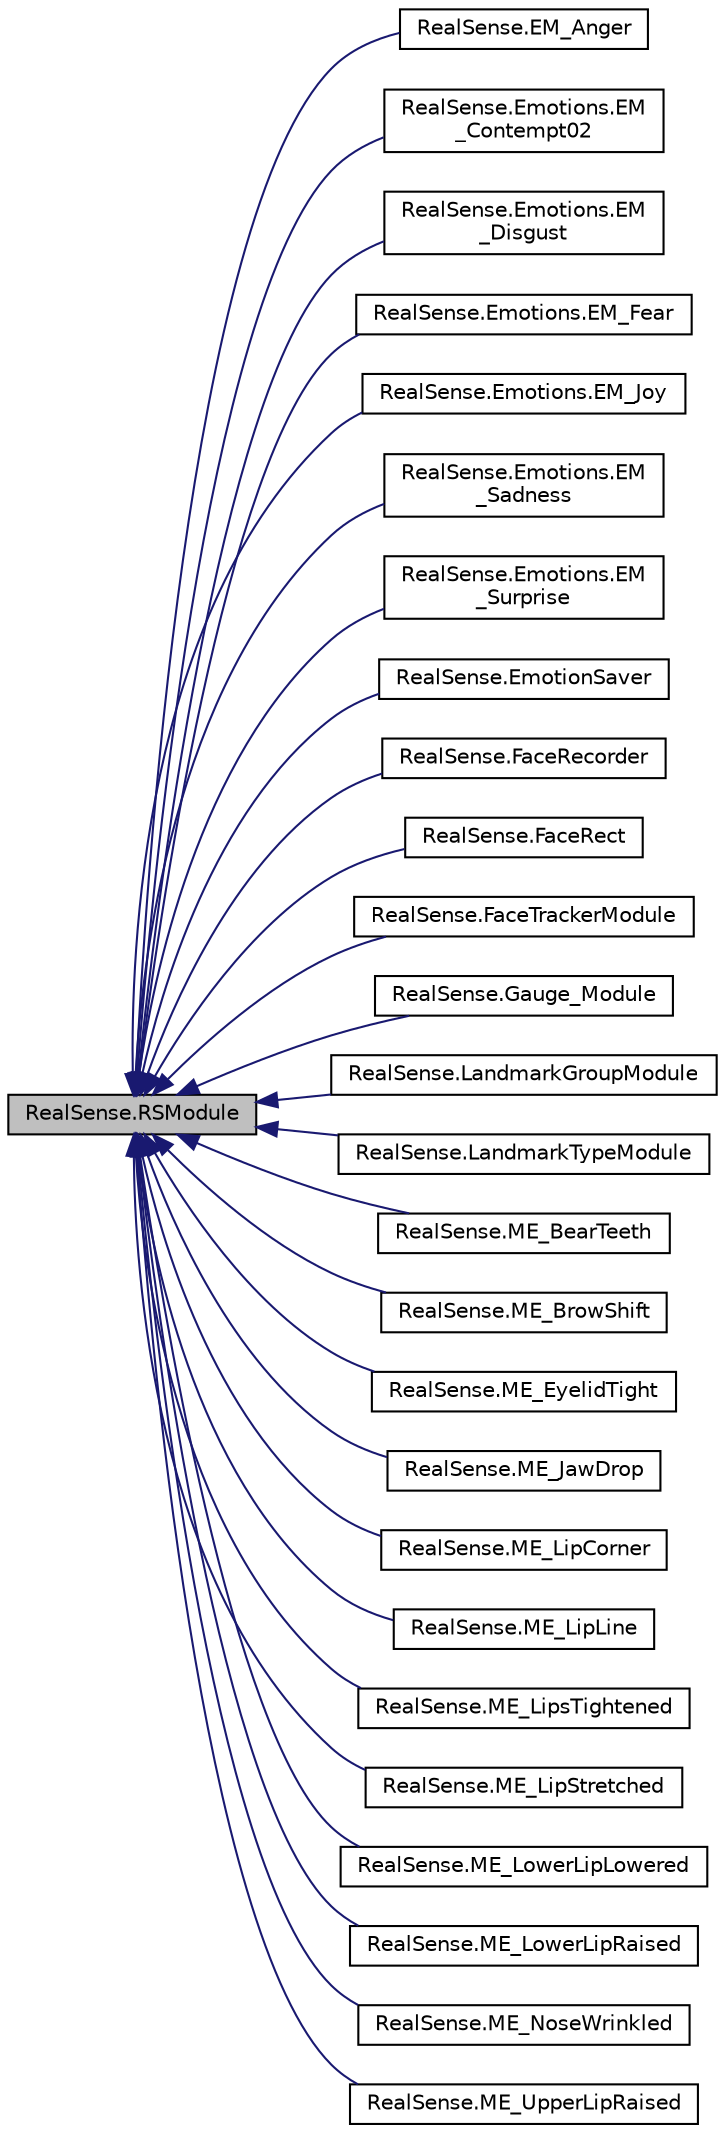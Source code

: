 digraph "RealSense.RSModule"
{
  edge [fontname="Helvetica",fontsize="10",labelfontname="Helvetica",labelfontsize="10"];
  node [fontname="Helvetica",fontsize="10",shape=record];
  rankdir="LR";
  Node0 [label="RealSense.RSModule",height=0.2,width=0.4,color="black", fillcolor="grey75", style="filled", fontcolor="black"];
  Node0 -> Node1 [dir="back",color="midnightblue",fontsize="10",style="solid"];
  Node1 [label="RealSense.EM_Anger",height=0.2,width=0.4,color="black", fillcolor="white", style="filled",URL="$class_real_sense_1_1_e_m___anger.html"];
  Node0 -> Node2 [dir="back",color="midnightblue",fontsize="10",style="solid"];
  Node2 [label="RealSense.Emotions.EM\l_Contempt02",height=0.2,width=0.4,color="black", fillcolor="white", style="filled",URL="$class_real_sense_1_1_emotions_1_1_e_m___contempt02.html"];
  Node0 -> Node3 [dir="back",color="midnightblue",fontsize="10",style="solid"];
  Node3 [label="RealSense.Emotions.EM\l_Disgust",height=0.2,width=0.4,color="black", fillcolor="white", style="filled",URL="$class_real_sense_1_1_emotions_1_1_e_m___disgust.html"];
  Node0 -> Node4 [dir="back",color="midnightblue",fontsize="10",style="solid"];
  Node4 [label="RealSense.Emotions.EM_Fear",height=0.2,width=0.4,color="black", fillcolor="white", style="filled",URL="$class_real_sense_1_1_emotions_1_1_e_m___fear.html"];
  Node0 -> Node5 [dir="back",color="midnightblue",fontsize="10",style="solid"];
  Node5 [label="RealSense.Emotions.EM_Joy",height=0.2,width=0.4,color="black", fillcolor="white", style="filled",URL="$class_real_sense_1_1_emotions_1_1_e_m___joy.html"];
  Node0 -> Node6 [dir="back",color="midnightblue",fontsize="10",style="solid"];
  Node6 [label="RealSense.Emotions.EM\l_Sadness",height=0.2,width=0.4,color="black", fillcolor="white", style="filled",URL="$class_real_sense_1_1_emotions_1_1_e_m___sadness.html"];
  Node0 -> Node7 [dir="back",color="midnightblue",fontsize="10",style="solid"];
  Node7 [label="RealSense.Emotions.EM\l_Surprise",height=0.2,width=0.4,color="black", fillcolor="white", style="filled",URL="$class_real_sense_1_1_emotions_1_1_e_m___surprise.html"];
  Node0 -> Node8 [dir="back",color="midnightblue",fontsize="10",style="solid"];
  Node8 [label="RealSense.EmotionSaver",height=0.2,width=0.4,color="black", fillcolor="white", style="filled",URL="$class_real_sense_1_1_emotion_saver.html"];
  Node0 -> Node9 [dir="back",color="midnightblue",fontsize="10",style="solid"];
  Node9 [label="RealSense.FaceRecorder",height=0.2,width=0.4,color="black", fillcolor="white", style="filled",URL="$class_real_sense_1_1_face_recorder.html"];
  Node0 -> Node10 [dir="back",color="midnightblue",fontsize="10",style="solid"];
  Node10 [label="RealSense.FaceRect",height=0.2,width=0.4,color="black", fillcolor="white", style="filled",URL="$class_real_sense_1_1_face_rect.html"];
  Node0 -> Node11 [dir="back",color="midnightblue",fontsize="10",style="solid"];
  Node11 [label="RealSense.FaceTrackerModule",height=0.2,width=0.4,color="black", fillcolor="white", style="filled",URL="$class_real_sense_1_1_face_tracker_module.html"];
  Node0 -> Node12 [dir="back",color="midnightblue",fontsize="10",style="solid"];
  Node12 [label="RealSense.Gauge_Module",height=0.2,width=0.4,color="black", fillcolor="white", style="filled",URL="$class_real_sense_1_1_gauge___module.html"];
  Node0 -> Node13 [dir="back",color="midnightblue",fontsize="10",style="solid"];
  Node13 [label="RealSense.LandmarkGroupModule",height=0.2,width=0.4,color="black", fillcolor="white", style="filled",URL="$class_real_sense_1_1_landmark_group_module.html"];
  Node0 -> Node14 [dir="back",color="midnightblue",fontsize="10",style="solid"];
  Node14 [label="RealSense.LandmarkTypeModule",height=0.2,width=0.4,color="black", fillcolor="white", style="filled",URL="$class_real_sense_1_1_landmark_type_module.html"];
  Node0 -> Node15 [dir="back",color="midnightblue",fontsize="10",style="solid"];
  Node15 [label="RealSense.ME_BearTeeth",height=0.2,width=0.4,color="black", fillcolor="white", style="filled",URL="$class_real_sense_1_1_m_e___bear_teeth.html"];
  Node0 -> Node16 [dir="back",color="midnightblue",fontsize="10",style="solid"];
  Node16 [label="RealSense.ME_BrowShift",height=0.2,width=0.4,color="black", fillcolor="white", style="filled",URL="$class_real_sense_1_1_m_e___brow_shift.html"];
  Node0 -> Node17 [dir="back",color="midnightblue",fontsize="10",style="solid"];
  Node17 [label="RealSense.ME_EyelidTight",height=0.2,width=0.4,color="black", fillcolor="white", style="filled",URL="$class_real_sense_1_1_m_e___eyelid_tight.html"];
  Node0 -> Node18 [dir="back",color="midnightblue",fontsize="10",style="solid"];
  Node18 [label="RealSense.ME_JawDrop",height=0.2,width=0.4,color="black", fillcolor="white", style="filled",URL="$class_real_sense_1_1_m_e___jaw_drop.html"];
  Node0 -> Node19 [dir="back",color="midnightblue",fontsize="10",style="solid"];
  Node19 [label="RealSense.ME_LipCorner",height=0.2,width=0.4,color="black", fillcolor="white", style="filled",URL="$class_real_sense_1_1_m_e___lip_corner.html"];
  Node0 -> Node20 [dir="back",color="midnightblue",fontsize="10",style="solid"];
  Node20 [label="RealSense.ME_LipLine",height=0.2,width=0.4,color="black", fillcolor="white", style="filled",URL="$class_real_sense_1_1_m_e___lip_line.html"];
  Node0 -> Node21 [dir="back",color="midnightblue",fontsize="10",style="solid"];
  Node21 [label="RealSense.ME_LipsTightened",height=0.2,width=0.4,color="black", fillcolor="white", style="filled",URL="$class_real_sense_1_1_m_e___lips_tightened.html"];
  Node0 -> Node22 [dir="back",color="midnightblue",fontsize="10",style="solid"];
  Node22 [label="RealSense.ME_LipStretched",height=0.2,width=0.4,color="black", fillcolor="white", style="filled",URL="$class_real_sense_1_1_m_e___lip_stretched.html"];
  Node0 -> Node23 [dir="back",color="midnightblue",fontsize="10",style="solid"];
  Node23 [label="RealSense.ME_LowerLipLowered",height=0.2,width=0.4,color="black", fillcolor="white", style="filled",URL="$class_real_sense_1_1_m_e___lower_lip_lowered.html"];
  Node0 -> Node24 [dir="back",color="midnightblue",fontsize="10",style="solid"];
  Node24 [label="RealSense.ME_LowerLipRaised",height=0.2,width=0.4,color="black", fillcolor="white", style="filled",URL="$class_real_sense_1_1_m_e___lower_lip_raised.html"];
  Node0 -> Node25 [dir="back",color="midnightblue",fontsize="10",style="solid"];
  Node25 [label="RealSense.ME_NoseWrinkled",height=0.2,width=0.4,color="black", fillcolor="white", style="filled",URL="$class_real_sense_1_1_m_e___nose_wrinkled.html"];
  Node0 -> Node26 [dir="back",color="midnightblue",fontsize="10",style="solid"];
  Node26 [label="RealSense.ME_UpperLipRaised",height=0.2,width=0.4,color="black", fillcolor="white", style="filled",URL="$class_real_sense_1_1_m_e___upper_lip_raised.html"];
}
